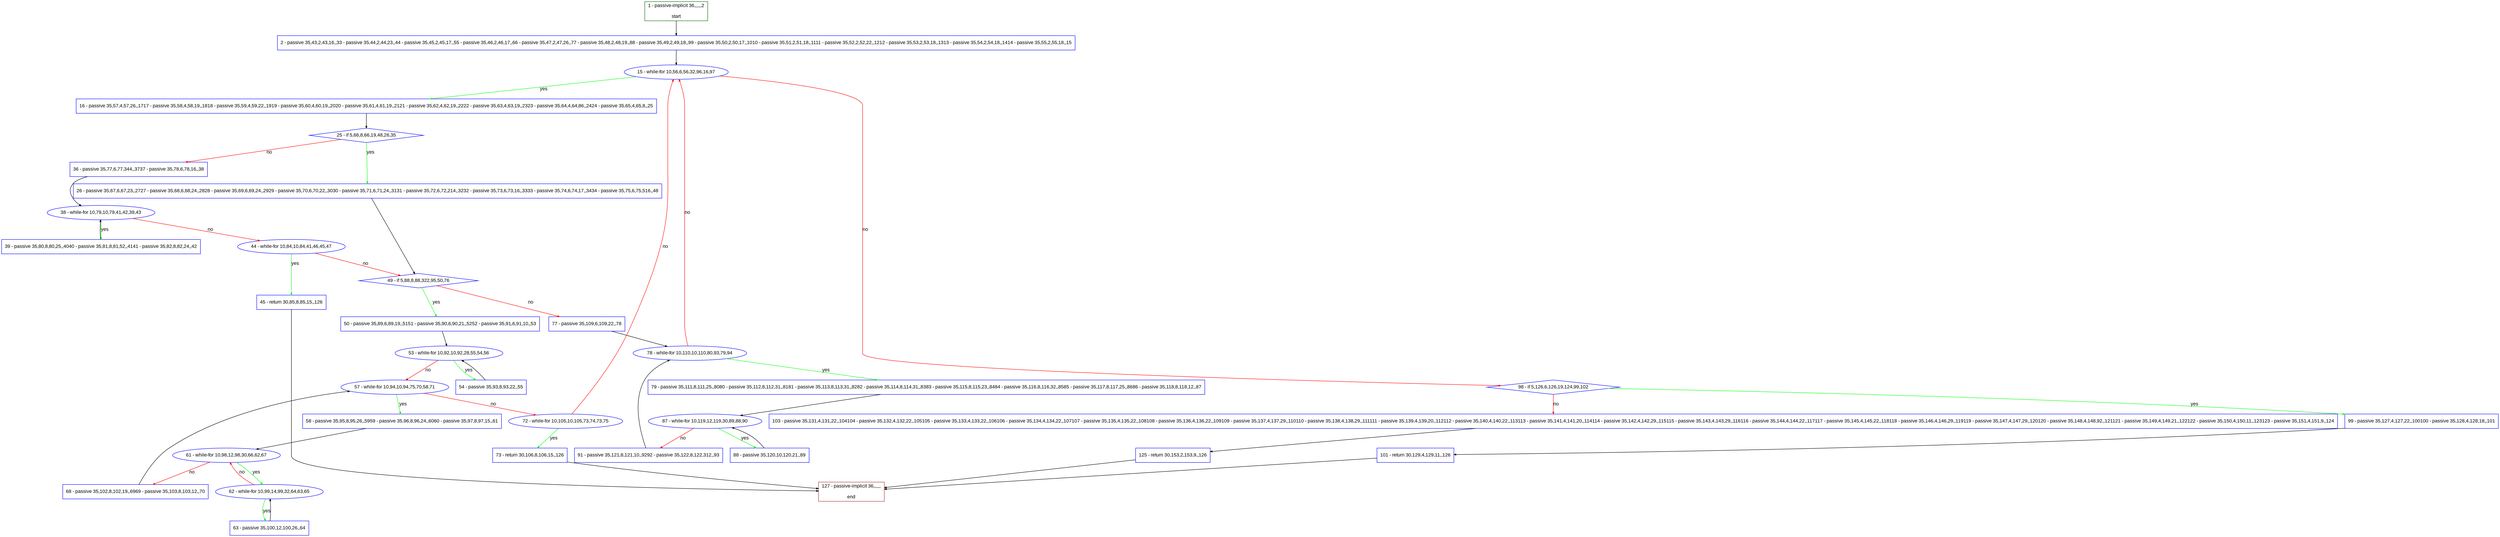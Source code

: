 digraph "" {
  graph [pack="true", label="", fontsize="12", packmode="clust", fontname="Arial", fillcolor="#FFFFCC", bgcolor="white", style="rounded,filled", compound="true"];
  node [node_initialized="no", label="", color="grey", fontsize="12", fillcolor="white", fontname="Arial", style="filled", shape="rectangle", compound="true", fixedsize="false"];
  edge [fontcolor="black", arrowhead="normal", arrowtail="none", arrowsize="0.5", ltail="", label="", color="black", fontsize="12", lhead="", fontname="Arial", dir="forward", compound="true"];
  __N1 [label="2 - passive 35,43,2,43,16,,33 - passive 35,44,2,44,23,,44 - passive 35,45,2,45,17,,55 - passive 35,46,2,46,17,,66 - passive 35,47,2,47,26,,77 - passive 35,48,2,48,19,,88 - passive 35,49,2,49,18,,99 - passive 35,50,2,50,17,,1010 - passive 35,51,2,51,18,,1111 - passive 35,52,2,52,22,,1212 - passive 35,53,2,53,18,,1313 - passive 35,54,2,54,18,,1414 - passive 35,55,2,55,18,,15", color="#0000ff", fillcolor="#ffffff", style="filled", shape="box"];
  __N2 [label="1 - passive-implicit 36,,,,,,2\n\nstart", color="#006400", fillcolor="#ffffff", style="filled", shape="box"];
  __N3 [label="15 - while-for 10,56,6,56,32,96,16,97", color="#0000ff", fillcolor="#ffffff", style="filled", shape="oval"];
  __N4 [label="16 - passive 35,57,4,57,26,,1717 - passive 35,58,4,58,19,,1818 - passive 35,59,4,59,22,,1919 - passive 35,60,4,60,19,,2020 - passive 35,61,4,61,19,,2121 - passive 35,62,4,62,19,,2222 - passive 35,63,4,63,19,,2323 - passive 35,64,4,64,86,,2424 - passive 35,65,4,65,8,,25", color="#0000ff", fillcolor="#ffffff", style="filled", shape="box"];
  __N5 [label="98 - if 5,126,6,126,19,124,99,102", color="#0000ff", fillcolor="#ffffff", style="filled", shape="diamond"];
  __N6 [label="25 - if 5,66,8,66,19,48,26,35", color="#0000ff", fillcolor="#ffffff", style="filled", shape="diamond"];
  __N7 [label="26 - passive 35,67,6,67,23,,2727 - passive 35,68,6,68,24,,2828 - passive 35,69,6,69,24,,2929 - passive 35,70,6,70,22,,3030 - passive 35,71,6,71,24,,3131 - passive 35,72,6,72,214,,3232 - passive 35,73,6,73,16,,3333 - passive 35,74,6,74,17,,3434 - passive 35,75,6,75,516,,48", color="#0000ff", fillcolor="#ffffff", style="filled", shape="box"];
  __N8 [label="36 - passive 35,77,6,77,344,,3737 - passive 35,78,6,78,16,,38", color="#0000ff", fillcolor="#ffffff", style="filled", shape="box"];
  __N9 [label="49 - if 5,88,8,88,322,95,50,76", color="#0000ff", fillcolor="#ffffff", style="filled", shape="diamond"];
  __N10 [label="38 - while-for 10,79,10,79,41,42,39,43", color="#0000ff", fillcolor="#ffffff", style="filled", shape="oval"];
  __N11 [label="39 - passive 35,80,8,80,25,,4040 - passive 35,81,8,81,52,,4141 - passive 35,82,8,82,24,,42", color="#0000ff", fillcolor="#ffffff", style="filled", shape="box"];
  __N12 [label="44 - while-for 10,84,10,84,41,46,45,47", color="#0000ff", fillcolor="#ffffff", style="filled", shape="oval"];
  __N13 [label="45 - return 30,85,8,85,15,,126", color="#0000ff", fillcolor="#ffffff", style="filled", shape="box"];
  __N14 [label="127 - passive-implicit 36,,,,,,\n\nend", color="#a52a2a", fillcolor="#ffffff", style="filled", shape="box"];
  __N15 [label="50 - passive 35,89,6,89,19,,5151 - passive 35,90,6,90,21,,5252 - passive 35,91,6,91,10,,53", color="#0000ff", fillcolor="#ffffff", style="filled", shape="box"];
  __N16 [label="77 - passive 35,109,6,109,22,,78", color="#0000ff", fillcolor="#ffffff", style="filled", shape="box"];
  __N17 [label="53 - while-for 10,92,10,92,28,55,54,56", color="#0000ff", fillcolor="#ffffff", style="filled", shape="oval"];
  __N18 [label="54 - passive 35,93,8,93,22,,55", color="#0000ff", fillcolor="#ffffff", style="filled", shape="box"];
  __N19 [label="57 - while-for 10,94,10,94,75,70,58,71", color="#0000ff", fillcolor="#ffffff", style="filled", shape="oval"];
  __N20 [label="58 - passive 35,95,8,95,26,,5959 - passive 35,96,8,96,24,,6060 - passive 35,97,8,97,15,,61", color="#0000ff", fillcolor="#ffffff", style="filled", shape="box"];
  __N21 [label="72 - while-for 10,105,10,105,73,74,73,75", color="#0000ff", fillcolor="#ffffff", style="filled", shape="oval"];
  __N22 [label="61 - while-for 10,98,12,98,30,66,62,67", color="#0000ff", fillcolor="#ffffff", style="filled", shape="oval"];
  __N23 [label="62 - while-for 10,99,14,99,32,64,63,65", color="#0000ff", fillcolor="#ffffff", style="filled", shape="oval"];
  __N24 [label="68 - passive 35,102,8,102,19,,6969 - passive 35,103,8,103,12,,70", color="#0000ff", fillcolor="#ffffff", style="filled", shape="box"];
  __N25 [label="63 - passive 35,100,12,100,26,,64", color="#0000ff", fillcolor="#ffffff", style="filled", shape="box"];
  __N26 [label="73 - return 30,106,8,106,15,,126", color="#0000ff", fillcolor="#ffffff", style="filled", shape="box"];
  __N27 [label="78 - while-for 10,110,10,110,80,93,79,94", color="#0000ff", fillcolor="#ffffff", style="filled", shape="oval"];
  __N28 [label="79 - passive 35,111,8,111,25,,8080 - passive 35,112,8,112,31,,8181 - passive 35,113,8,113,31,,8282 - passive 35,114,8,114,31,,8383 - passive 35,115,8,115,23,,8484 - passive 35,116,8,116,32,,8585 - passive 35,117,8,117,25,,8686 - passive 35,118,8,118,12,,87", color="#0000ff", fillcolor="#ffffff", style="filled", shape="box"];
  __N29 [label="87 - while-for 10,119,12,119,30,89,88,90", color="#0000ff", fillcolor="#ffffff", style="filled", shape="oval"];
  __N30 [label="88 - passive 35,120,10,120,21,,89", color="#0000ff", fillcolor="#ffffff", style="filled", shape="box"];
  __N31 [label="91 - passive 35,121,8,121,10,,9292 - passive 35,122,8,122,312,,93", color="#0000ff", fillcolor="#ffffff", style="filled", shape="box"];
  __N32 [label="99 - passive 35,127,4,127,22,,100100 - passive 35,128,4,128,18,,101", color="#0000ff", fillcolor="#ffffff", style="filled", shape="box"];
  __N33 [label="103 - passive 35,131,4,131,22,,104104 - passive 35,132,4,132,22,,105105 - passive 35,133,4,133,22,,106106 - passive 35,134,4,134,22,,107107 - passive 35,135,4,135,22,,108108 - passive 35,136,4,136,22,,109109 - passive 35,137,4,137,29,,110110 - passive 35,138,4,138,29,,111111 - passive 35,139,4,139,20,,112112 - passive 35,140,4,140,22,,113113 - passive 35,141,4,141,20,,114114 - passive 35,142,4,142,29,,115115 - passive 35,143,4,143,29,,116116 - passive 35,144,4,144,22,,117117 - passive 35,145,4,145,22,,118118 - passive 35,146,4,146,29,,119119 - passive 35,147,4,147,29,,120120 - passive 35,148,4,148,92,,121121 - passive 35,149,4,149,21,,122122 - passive 35,150,4,150,11,,123123 - passive 35,151,4,151,9,,124", color="#0000ff", fillcolor="#ffffff", style="filled", shape="box"];
  __N34 [label="101 - return 30,129,4,129,11,,126", color="#0000ff", fillcolor="#ffffff", style="filled", shape="box"];
  __N35 [label="125 - return 30,153,2,153,9,,126", color="#0000ff", fillcolor="#ffffff", style="filled", shape="box"];
  __N2 -> __N1 [arrowhead="normal", arrowtail="none", color="#000000", label="", dir="forward"];
  __N1 -> __N3 [arrowhead="normal", arrowtail="none", color="#000000", label="", dir="forward"];
  __N3 -> __N4 [arrowhead="normal", arrowtail="none", color="#00ff00", label="yes", dir="forward"];
  __N3 -> __N5 [arrowhead="normal", arrowtail="none", color="#ff0000", label="no", dir="forward"];
  __N4 -> __N6 [arrowhead="normal", arrowtail="none", color="#000000", label="", dir="forward"];
  __N6 -> __N7 [arrowhead="normal", arrowtail="none", color="#00ff00", label="yes", dir="forward"];
  __N6 -> __N8 [arrowhead="normal", arrowtail="none", color="#ff0000", label="no", dir="forward"];
  __N7 -> __N9 [arrowhead="normal", arrowtail="none", color="#000000", label="", dir="forward"];
  __N8 -> __N10 [arrowhead="normal", arrowtail="none", color="#000000", label="", dir="forward"];
  __N10 -> __N11 [arrowhead="normal", arrowtail="none", color="#00ff00", label="yes", dir="forward"];
  __N11 -> __N10 [arrowhead="normal", arrowtail="none", color="#000000", label="", dir="forward"];
  __N10 -> __N12 [arrowhead="normal", arrowtail="none", color="#ff0000", label="no", dir="forward"];
  __N12 -> __N13 [arrowhead="normal", arrowtail="none", color="#00ff00", label="yes", dir="forward"];
  __N12 -> __N9 [arrowhead="normal", arrowtail="none", color="#ff0000", label="no", dir="forward"];
  __N13 -> __N14 [arrowhead="normal", arrowtail="none", color="#000000", label="", dir="forward"];
  __N9 -> __N15 [arrowhead="normal", arrowtail="none", color="#00ff00", label="yes", dir="forward"];
  __N9 -> __N16 [arrowhead="normal", arrowtail="none", color="#ff0000", label="no", dir="forward"];
  __N15 -> __N17 [arrowhead="normal", arrowtail="none", color="#000000", label="", dir="forward"];
  __N17 -> __N18 [arrowhead="normal", arrowtail="none", color="#00ff00", label="yes", dir="forward"];
  __N18 -> __N17 [arrowhead="normal", arrowtail="none", color="#000000", label="", dir="forward"];
  __N17 -> __N19 [arrowhead="normal", arrowtail="none", color="#ff0000", label="no", dir="forward"];
  __N19 -> __N20 [arrowhead="normal", arrowtail="none", color="#00ff00", label="yes", dir="forward"];
  __N19 -> __N21 [arrowhead="normal", arrowtail="none", color="#ff0000", label="no", dir="forward"];
  __N20 -> __N22 [arrowhead="normal", arrowtail="none", color="#000000", label="", dir="forward"];
  __N22 -> __N23 [arrowhead="normal", arrowtail="none", color="#00ff00", label="yes", dir="forward"];
  __N23 -> __N22 [arrowhead="normal", arrowtail="none", color="#ff0000", label="no", dir="forward"];
  __N22 -> __N24 [arrowhead="normal", arrowtail="none", color="#ff0000", label="no", dir="forward"];
  __N23 -> __N25 [arrowhead="normal", arrowtail="none", color="#00ff00", label="yes", dir="forward"];
  __N25 -> __N23 [arrowhead="normal", arrowtail="none", color="#000000", label="", dir="forward"];
  __N24 -> __N19 [arrowhead="normal", arrowtail="none", color="#000000", label="", dir="forward"];
  __N21 -> __N3 [arrowhead="normal", arrowtail="none", color="#ff0000", label="no", dir="forward"];
  __N21 -> __N26 [arrowhead="normal", arrowtail="none", color="#00ff00", label="yes", dir="forward"];
  __N26 -> __N14 [arrowhead="normal", arrowtail="none", color="#000000", label="", dir="forward"];
  __N16 -> __N27 [arrowhead="normal", arrowtail="none", color="#000000", label="", dir="forward"];
  __N27 -> __N3 [arrowhead="normal", arrowtail="none", color="#ff0000", label="no", dir="forward"];
  __N27 -> __N28 [arrowhead="normal", arrowtail="none", color="#00ff00", label="yes", dir="forward"];
  __N28 -> __N29 [arrowhead="normal", arrowtail="none", color="#000000", label="", dir="forward"];
  __N29 -> __N30 [arrowhead="normal", arrowtail="none", color="#00ff00", label="yes", dir="forward"];
  __N30 -> __N29 [arrowhead="normal", arrowtail="none", color="#000000", label="", dir="forward"];
  __N29 -> __N31 [arrowhead="normal", arrowtail="none", color="#ff0000", label="no", dir="forward"];
  __N31 -> __N27 [arrowhead="normal", arrowtail="none", color="#000000", label="", dir="forward"];
  __N5 -> __N32 [arrowhead="normal", arrowtail="none", color="#00ff00", label="yes", dir="forward"];
  __N5 -> __N33 [arrowhead="normal", arrowtail="none", color="#ff0000", label="no", dir="forward"];
  __N32 -> __N34 [arrowhead="normal", arrowtail="none", color="#000000", label="", dir="forward"];
  __N34 -> __N14 [arrowhead="normal", arrowtail="none", color="#000000", label="", dir="forward"];
  __N33 -> __N35 [arrowhead="normal", arrowtail="none", color="#000000", label="", dir="forward"];
  __N35 -> __N14 [arrowhead="normal", arrowtail="none", color="#000000", label="", dir="forward"];
}
